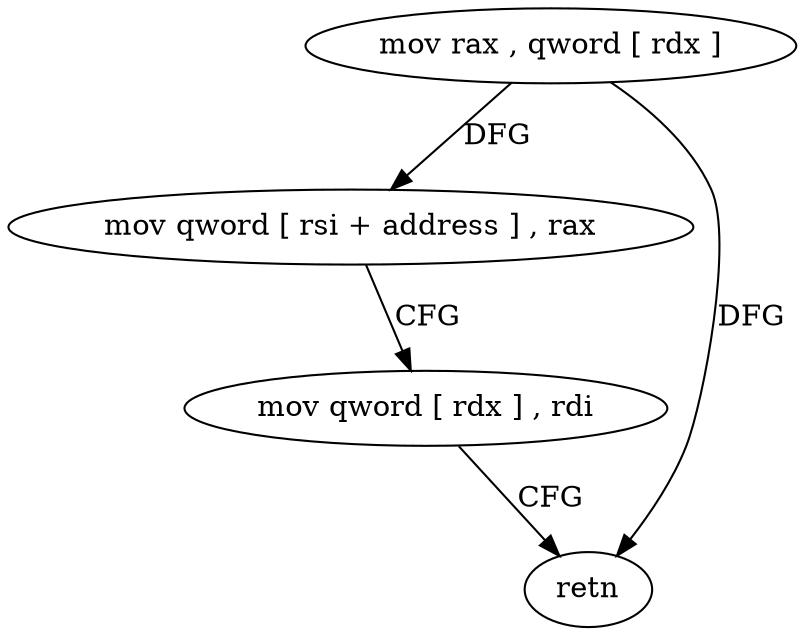 digraph "func" {
"4225552" [label = "mov rax , qword [ rdx ]" ]
"4225555" [label = "mov qword [ rsi + address ] , rax" ]
"4225562" [label = "mov qword [ rdx ] , rdi" ]
"4225565" [label = "retn" ]
"4225552" -> "4225555" [ label = "DFG" ]
"4225552" -> "4225565" [ label = "DFG" ]
"4225555" -> "4225562" [ label = "CFG" ]
"4225562" -> "4225565" [ label = "CFG" ]
}
